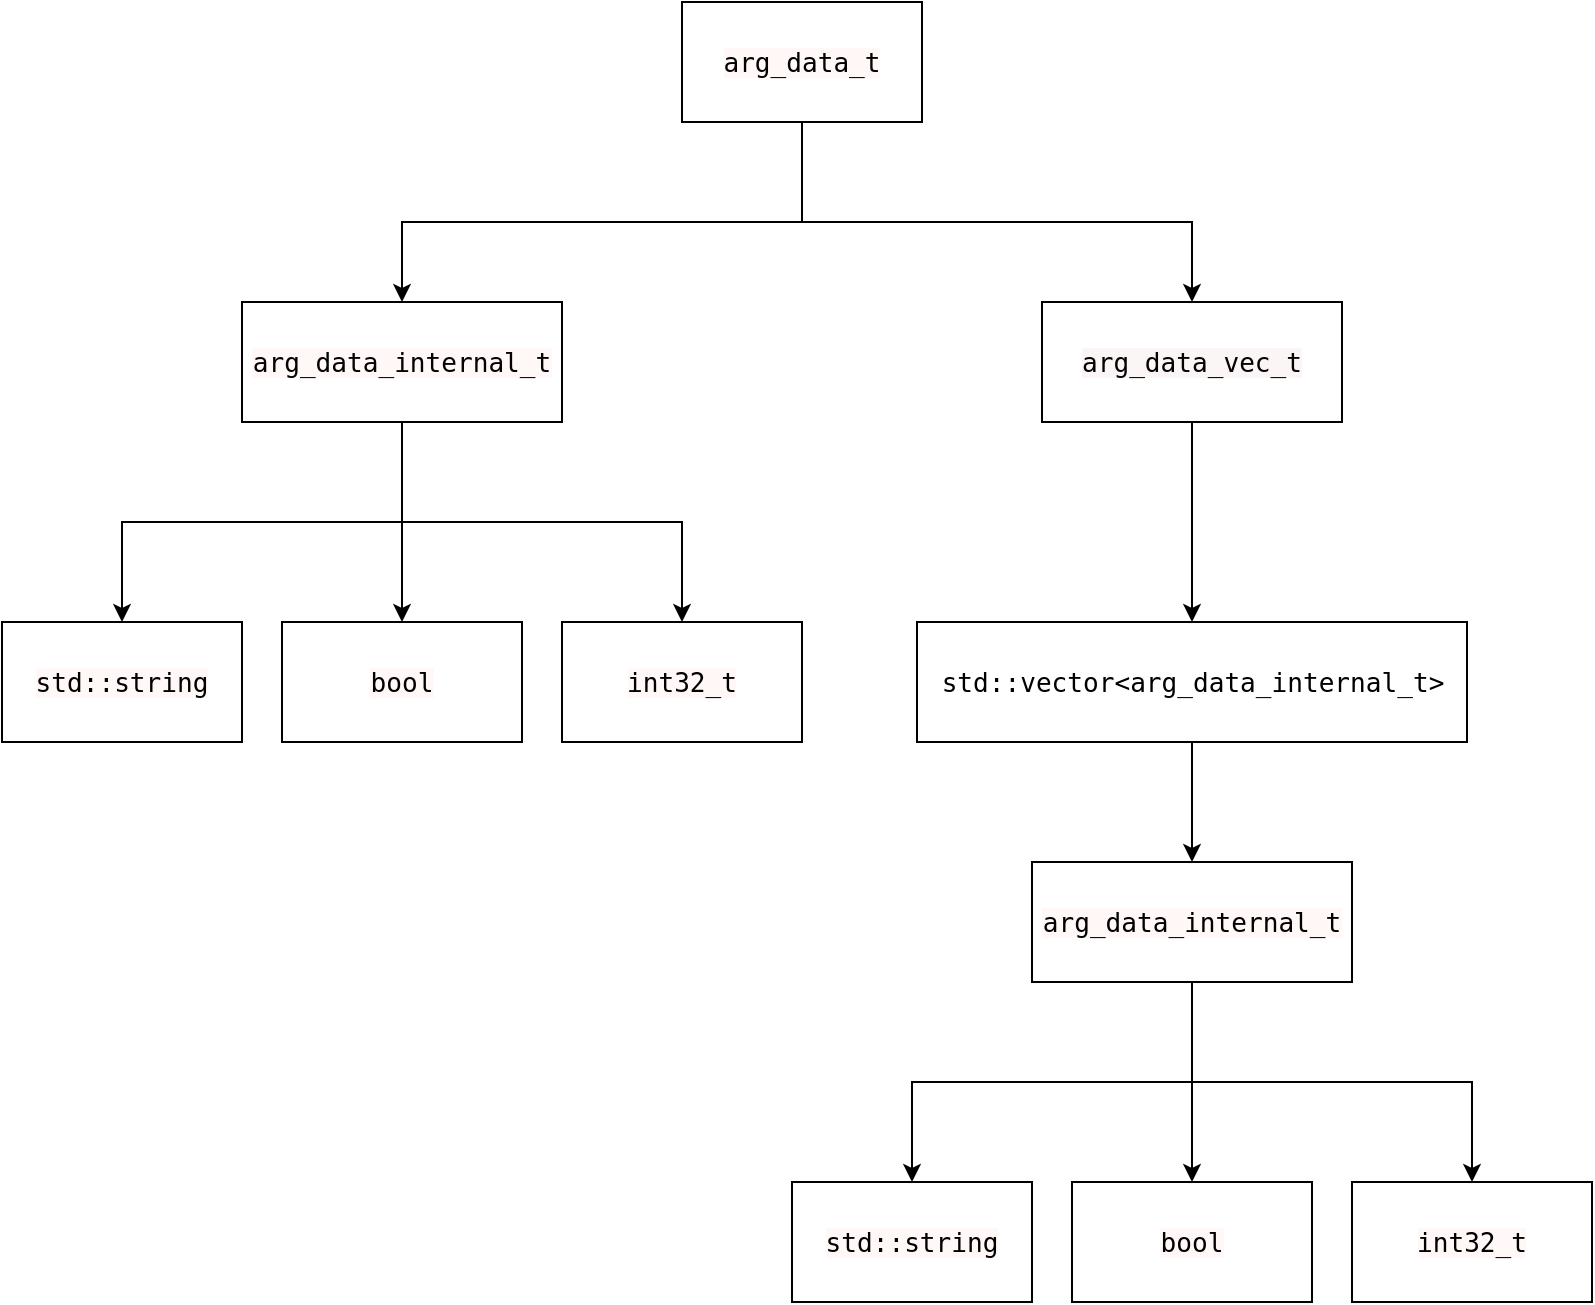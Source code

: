 <mxfile version="23.1.2" type="device">
  <diagram name="Page-1" id="FljCu8qqvPwneiU56IGs">
    <mxGraphModel dx="1430" dy="767" grid="1" gridSize="10" guides="1" tooltips="1" connect="1" arrows="1" fold="1" page="1" pageScale="1" pageWidth="850" pageHeight="1100" math="0" shadow="0">
      <root>
        <mxCell id="0" />
        <mxCell id="1" parent="0" />
        <mxCell id="_DS3495almi1g_SXSTfi-13" style="edgeStyle=orthogonalEdgeStyle;rounded=0;orthogonalLoop=1;jettySize=auto;html=1;entryX=0.5;entryY=0;entryDx=0;entryDy=0;" edge="1" parent="1" source="_DS3495almi1g_SXSTfi-1" target="_DS3495almi1g_SXSTfi-3">
          <mxGeometry relative="1" as="geometry">
            <Array as="points">
              <mxPoint x="440" y="240" />
              <mxPoint x="240" y="240" />
            </Array>
          </mxGeometry>
        </mxCell>
        <mxCell id="_DS3495almi1g_SXSTfi-14" style="edgeStyle=orthogonalEdgeStyle;rounded=0;orthogonalLoop=1;jettySize=auto;html=1;entryX=0.5;entryY=0;entryDx=0;entryDy=0;" edge="1" parent="1" source="_DS3495almi1g_SXSTfi-1" target="_DS3495almi1g_SXSTfi-2">
          <mxGeometry relative="1" as="geometry">
            <Array as="points">
              <mxPoint x="440" y="240" />
              <mxPoint x="635" y="240" />
            </Array>
          </mxGeometry>
        </mxCell>
        <mxCell id="_DS3495almi1g_SXSTfi-1" value="&lt;div&gt;&lt;p style=&quot;font-family:&#39;JetBrains Mono&#39;,monospace;font-size:9.8pt;&quot;&gt;&lt;span style=&quot;background-color: rgb(255, 248, 247);&quot;&gt;arg_data_t&lt;/span&gt;&lt;/p&gt;&lt;/div&gt;" style="rounded=0;whiteSpace=wrap;html=1;" vertex="1" parent="1">
          <mxGeometry x="380" y="130" width="120" height="60" as="geometry" />
        </mxCell>
        <mxCell id="_DS3495almi1g_SXSTfi-15" style="edgeStyle=orthogonalEdgeStyle;rounded=0;orthogonalLoop=1;jettySize=auto;html=1;entryX=0.5;entryY=0;entryDx=0;entryDy=0;" edge="1" parent="1" source="_DS3495almi1g_SXSTfi-2" target="_DS3495almi1g_SXSTfi-5">
          <mxGeometry relative="1" as="geometry" />
        </mxCell>
        <mxCell id="_DS3495almi1g_SXSTfi-2" value="&lt;div&gt;&lt;pre style=&quot;font-family:&#39;JetBrains Mono&#39;,monospace;font-size:9.8pt;&quot;&gt;&lt;font style=&quot;background-color: rgb(252, 245, 245);&quot; color=&quot;#030303&quot;&gt;arg_data_vec_t&lt;/font&gt;&lt;/pre&gt;&lt;/div&gt;" style="rounded=0;whiteSpace=wrap;html=1;" vertex="1" parent="1">
          <mxGeometry x="560" y="280" width="150" height="60" as="geometry" />
        </mxCell>
        <mxCell id="_DS3495almi1g_SXSTfi-10" style="edgeStyle=orthogonalEdgeStyle;rounded=0;orthogonalLoop=1;jettySize=auto;html=1;entryX=0.5;entryY=0;entryDx=0;entryDy=0;" edge="1" parent="1" source="_DS3495almi1g_SXSTfi-3" target="_DS3495almi1g_SXSTfi-6">
          <mxGeometry relative="1" as="geometry" />
        </mxCell>
        <mxCell id="_DS3495almi1g_SXSTfi-11" style="edgeStyle=orthogonalEdgeStyle;rounded=0;orthogonalLoop=1;jettySize=auto;html=1;entryX=0.5;entryY=0;entryDx=0;entryDy=0;" edge="1" parent="1" source="_DS3495almi1g_SXSTfi-3" target="_DS3495almi1g_SXSTfi-7">
          <mxGeometry relative="1" as="geometry" />
        </mxCell>
        <mxCell id="_DS3495almi1g_SXSTfi-12" style="edgeStyle=orthogonalEdgeStyle;rounded=0;orthogonalLoop=1;jettySize=auto;html=1;" edge="1" parent="1" source="_DS3495almi1g_SXSTfi-3" target="_DS3495almi1g_SXSTfi-9">
          <mxGeometry relative="1" as="geometry" />
        </mxCell>
        <mxCell id="_DS3495almi1g_SXSTfi-3" value="&lt;div&gt;&lt;pre style=&quot;font-family:&#39;JetBrains Mono&#39;,monospace;font-size:9.8pt;&quot;&gt;&lt;font style=&quot;background-color: rgb(255, 248, 247);&quot; color=&quot;#030303&quot;&gt;arg_data_internal_t&lt;/font&gt;&lt;/pre&gt;&lt;/div&gt;" style="rounded=0;whiteSpace=wrap;html=1;" vertex="1" parent="1">
          <mxGeometry x="160" y="280" width="160" height="60" as="geometry" />
        </mxCell>
        <mxCell id="_DS3495almi1g_SXSTfi-23" style="edgeStyle=orthogonalEdgeStyle;rounded=0;orthogonalLoop=1;jettySize=auto;html=1;entryX=0.5;entryY=0;entryDx=0;entryDy=0;" edge="1" parent="1" source="_DS3495almi1g_SXSTfi-5" target="_DS3495almi1g_SXSTfi-19">
          <mxGeometry relative="1" as="geometry" />
        </mxCell>
        <mxCell id="_DS3495almi1g_SXSTfi-5" value="&lt;pre style=&quot;font-family:&#39;JetBrains Mono&#39;,monospace;font-size:9.8pt;&quot;&gt;std::vector&amp;lt;arg_data_internal_t&amp;gt;&lt;/pre&gt;" style="rounded=0;whiteSpace=wrap;html=1;" vertex="1" parent="1">
          <mxGeometry x="497.5" y="440" width="275" height="60" as="geometry" />
        </mxCell>
        <mxCell id="_DS3495almi1g_SXSTfi-6" value="&lt;div style=&quot;background-color: rgb(30, 31, 34);&quot;&gt;&lt;pre style=&quot;font-family:&#39;JetBrains Mono&#39;,monospace;font-size:9.8pt;&quot;&gt;&lt;span style=&quot;background-color: rgb(255, 248, 247);&quot;&gt;std::string&lt;/span&gt;&lt;/pre&gt;&lt;/div&gt;" style="rounded=0;whiteSpace=wrap;html=1;" vertex="1" parent="1">
          <mxGeometry x="40" y="440" width="120" height="60" as="geometry" />
        </mxCell>
        <mxCell id="_DS3495almi1g_SXSTfi-7" value="&lt;div style=&quot;background-color: rgb(30, 31, 34);&quot;&gt;&lt;pre style=&quot;font-family:&#39;JetBrains Mono&#39;,monospace;font-size:9.8pt;&quot;&gt;&lt;span style=&quot;background-color: rgb(255, 248, 247);&quot;&gt;bool&lt;/span&gt;&lt;/pre&gt;&lt;/div&gt;" style="rounded=0;whiteSpace=wrap;html=1;" vertex="1" parent="1">
          <mxGeometry x="180" y="440" width="120" height="60" as="geometry" />
        </mxCell>
        <mxCell id="_DS3495almi1g_SXSTfi-9" value="&lt;div style=&quot;background-color: rgb(30, 31, 34);&quot;&gt;&lt;pre style=&quot;font-family:&#39;JetBrains Mono&#39;,monospace;font-size:9.8pt;&quot;&gt;&lt;span style=&quot;background-color: rgb(255, 248, 247);&quot;&gt;int32_t&lt;/span&gt;&lt;/pre&gt;&lt;/div&gt;" style="rounded=0;whiteSpace=wrap;html=1;" vertex="1" parent="1">
          <mxGeometry x="320" y="440" width="120" height="60" as="geometry" />
        </mxCell>
        <mxCell id="_DS3495almi1g_SXSTfi-16" style="edgeStyle=orthogonalEdgeStyle;rounded=0;orthogonalLoop=1;jettySize=auto;html=1;entryX=0.5;entryY=0;entryDx=0;entryDy=0;" edge="1" parent="1" source="_DS3495almi1g_SXSTfi-19" target="_DS3495almi1g_SXSTfi-20">
          <mxGeometry relative="1" as="geometry" />
        </mxCell>
        <mxCell id="_DS3495almi1g_SXSTfi-17" style="edgeStyle=orthogonalEdgeStyle;rounded=0;orthogonalLoop=1;jettySize=auto;html=1;entryX=0.5;entryY=0;entryDx=0;entryDy=0;" edge="1" parent="1" source="_DS3495almi1g_SXSTfi-19" target="_DS3495almi1g_SXSTfi-21">
          <mxGeometry relative="1" as="geometry" />
        </mxCell>
        <mxCell id="_DS3495almi1g_SXSTfi-18" style="edgeStyle=orthogonalEdgeStyle;rounded=0;orthogonalLoop=1;jettySize=auto;html=1;" edge="1" parent="1" source="_DS3495almi1g_SXSTfi-19" target="_DS3495almi1g_SXSTfi-22">
          <mxGeometry relative="1" as="geometry" />
        </mxCell>
        <mxCell id="_DS3495almi1g_SXSTfi-19" value="&lt;div style=&quot;background-color: rgb(30, 31, 34);&quot;&gt;&lt;pre style=&quot;font-family:&#39;JetBrains Mono&#39;,monospace;font-size:9.8pt;&quot;&gt;&lt;span style=&quot;background-color: rgb(255, 248, 247);&quot;&gt;arg_data_internal_t&lt;/span&gt;&lt;/pre&gt;&lt;/div&gt;" style="rounded=0;whiteSpace=wrap;html=1;" vertex="1" parent="1">
          <mxGeometry x="555" y="560" width="160" height="60" as="geometry" />
        </mxCell>
        <mxCell id="_DS3495almi1g_SXSTfi-20" value="&lt;div style=&quot;background-color: rgb(30, 31, 34);&quot;&gt;&lt;pre style=&quot;font-family:&#39;JetBrains Mono&#39;,monospace;font-size:9.8pt;&quot;&gt;&lt;font style=&quot;background-color: rgb(255, 248, 247);&quot;&gt;std::string&lt;/font&gt;&lt;/pre&gt;&lt;/div&gt;" style="rounded=0;whiteSpace=wrap;html=1;" vertex="1" parent="1">
          <mxGeometry x="435" y="720" width="120" height="60" as="geometry" />
        </mxCell>
        <mxCell id="_DS3495almi1g_SXSTfi-21" value="&lt;div style=&quot;background-color:#1e1f22;color:#bcbec4&quot;&gt;&lt;pre style=&quot;font-family:&#39;JetBrains Mono&#39;,monospace;font-size:9.8pt;&quot;&gt;&lt;font style=&quot;background-color: rgb(255, 248, 247);&quot; color=&quot;#000000&quot;&gt;bool&lt;/font&gt;&lt;/pre&gt;&lt;/div&gt;" style="rounded=0;whiteSpace=wrap;html=1;" vertex="1" parent="1">
          <mxGeometry x="575" y="720" width="120" height="60" as="geometry" />
        </mxCell>
        <mxCell id="_DS3495almi1g_SXSTfi-22" value="&lt;div&gt;&lt;pre style=&quot;font-family:&#39;JetBrains Mono&#39;,monospace;font-size:9.8pt;&quot;&gt;&lt;span style=&quot;background-color: rgb(255, 248, 247);&quot;&gt;int32_t&lt;/span&gt;&lt;/pre&gt;&lt;/div&gt;" style="rounded=0;whiteSpace=wrap;html=1;" vertex="1" parent="1">
          <mxGeometry x="715" y="720" width="120" height="60" as="geometry" />
        </mxCell>
      </root>
    </mxGraphModel>
  </diagram>
</mxfile>
